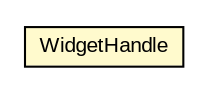 #!/usr/local/bin/dot
#
# Class diagram 
# Generated by UMLGraph version 5.3 (http://www.umlgraph.org/)
#

digraph G {
	edge [fontname="arial",fontsize=10,labelfontname="arial",labelfontsize=10];
	node [fontname="arial",fontsize=10,shape=plaintext];
	nodesep=0.25;
	ranksep=0.5;
	// context.arch.widget.WidgetHandle
	c47520 [label=<<table title="context.arch.widget.WidgetHandle" border="0" cellborder="1" cellspacing="0" cellpadding="2" port="p" bgcolor="lemonChiffon" href="./WidgetHandle.html">
		<tr><td><table border="0" cellspacing="0" cellpadding="1">
<tr><td align="center" balign="center"> WidgetHandle </td></tr>
		</table></td></tr>
		</table>>, fontname="arial", fontcolor="black", fontsize=10.0];
}

